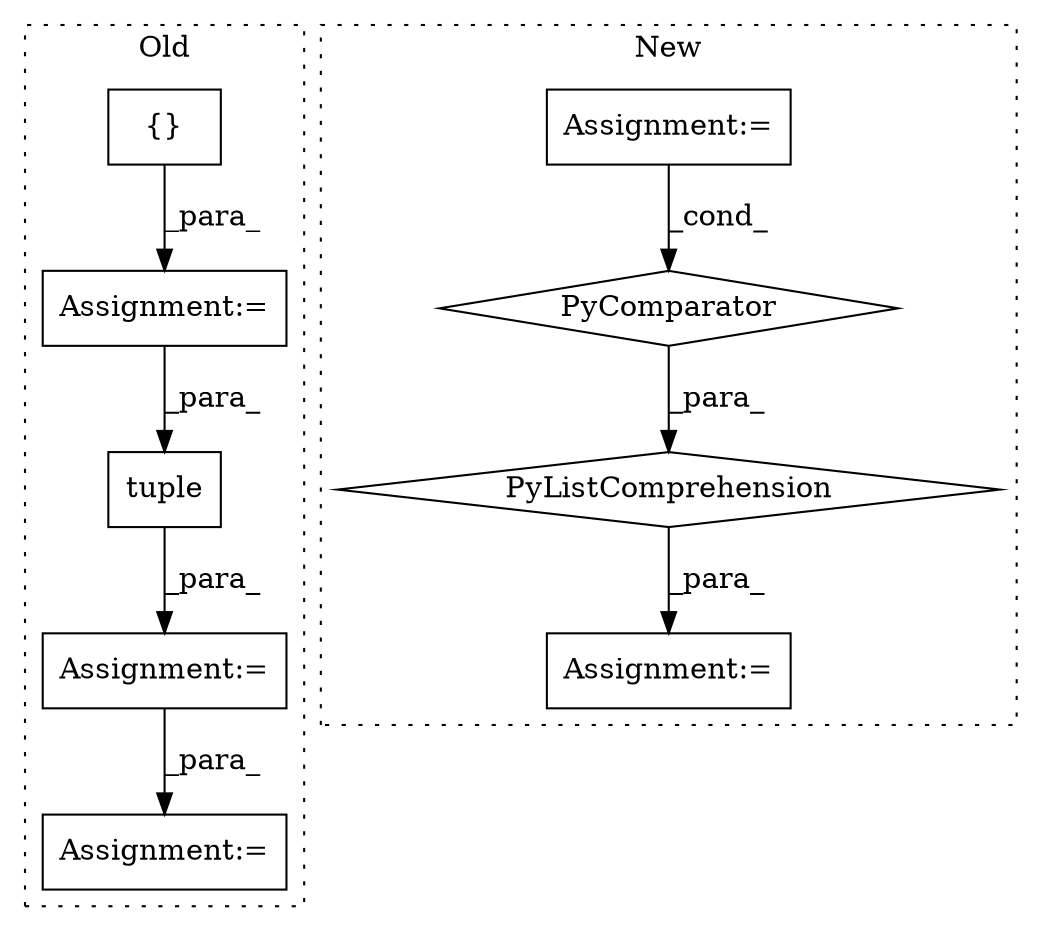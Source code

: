 digraph G {
subgraph cluster0 {
1 [label="tuple" a="32" s="862,870" l="6,1" shape="box"];
6 [label="Assignment:=" a="7" s="861" l="1" shape="box"];
7 [label="Assignment:=" a="7" s="801" l="1" shape="box"];
8 [label="Assignment:=" a="7" s="991" l="1" shape="box"];
9 [label="{}" a="4" s="819,824" l="1,1" shape="box"];
label = "Old";
style="dotted";
}
subgraph cluster1 {
2 [label="PyListComprehension" a="109" s="556" l="151" shape="diamond"];
3 [label="Assignment:=" a="7" s="665" l="34" shape="box"];
4 [label="PyComparator" a="113" s="665" l="34" shape="diamond"];
5 [label="Assignment:=" a="7" s="544" l="12" shape="box"];
label = "New";
style="dotted";
}
1 -> 6 [label="_para_"];
2 -> 5 [label="_para_"];
3 -> 4 [label="_cond_"];
4 -> 2 [label="_para_"];
6 -> 8 [label="_para_"];
7 -> 1 [label="_para_"];
9 -> 7 [label="_para_"];
}